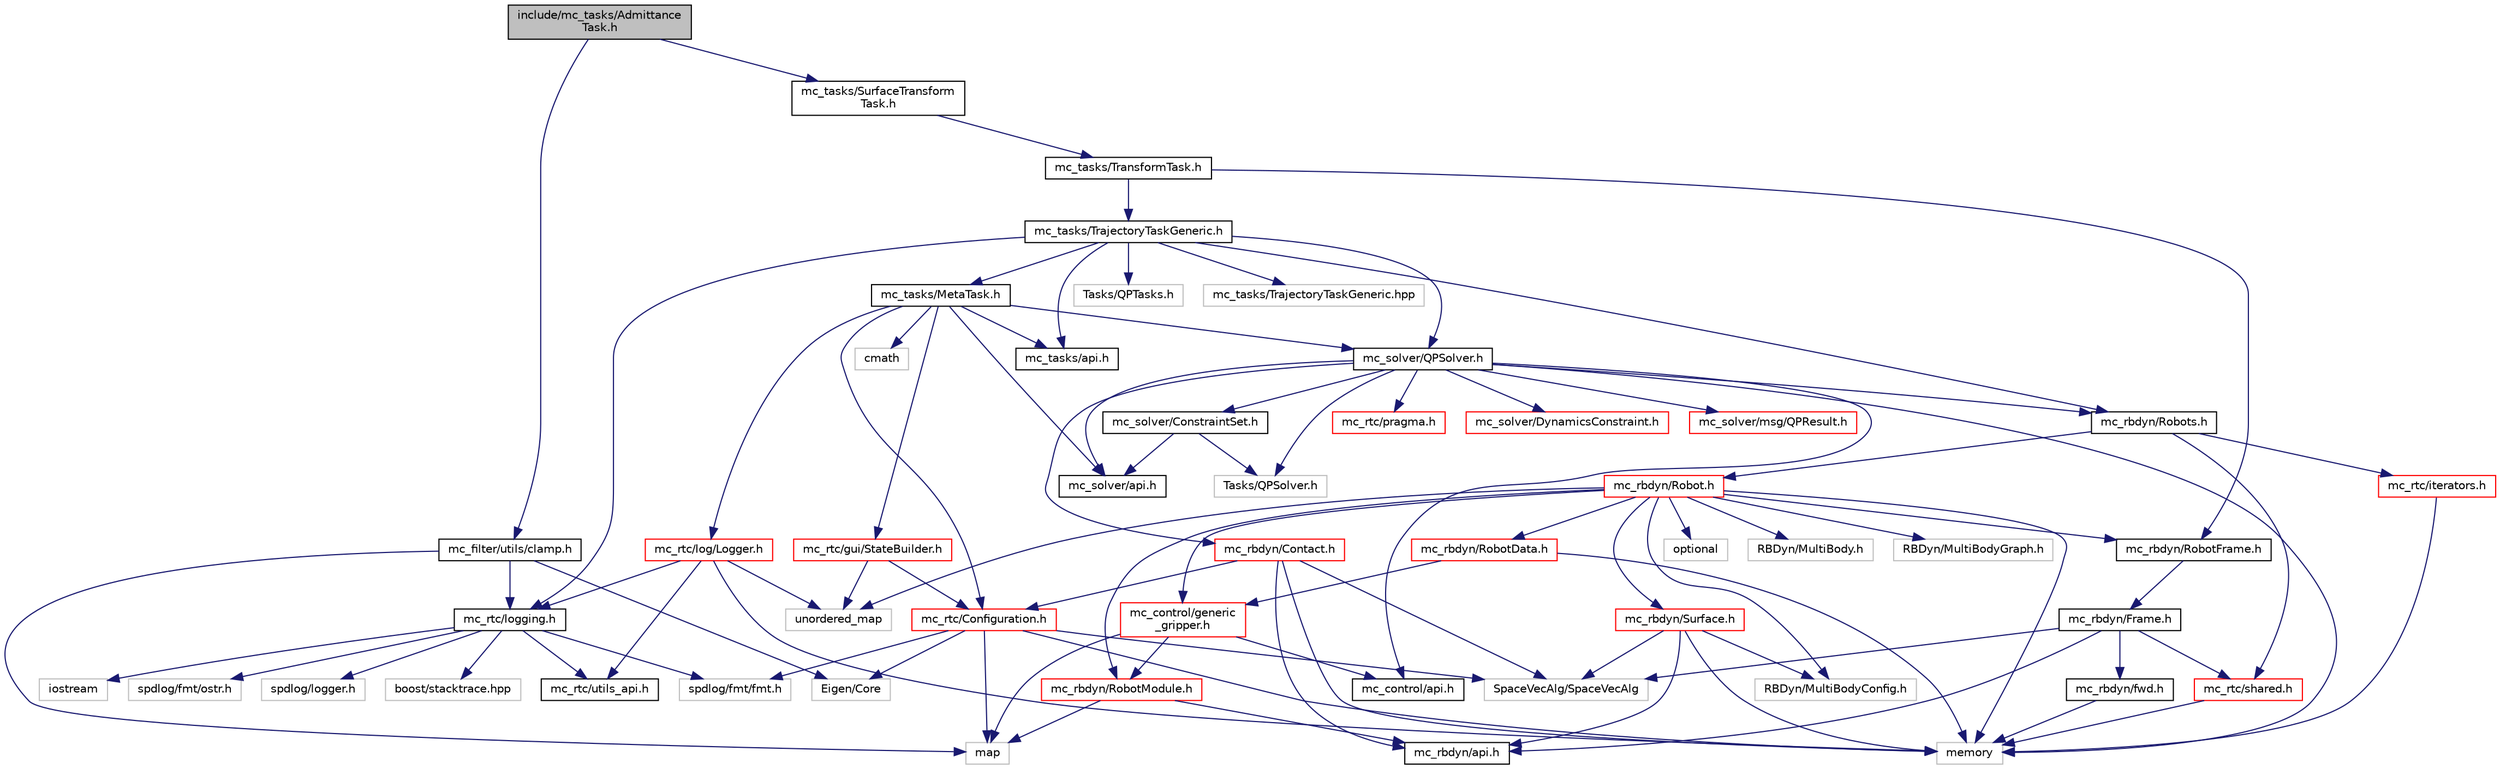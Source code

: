 digraph "include/mc_tasks/AdmittanceTask.h"
{
 // INTERACTIVE_SVG=YES
  edge [fontname="Helvetica",fontsize="10",labelfontname="Helvetica",labelfontsize="10"];
  node [fontname="Helvetica",fontsize="10",shape=record];
  Node0 [label="include/mc_tasks/Admittance\lTask.h",height=0.2,width=0.4,color="black", fillcolor="grey75", style="filled", fontcolor="black"];
  Node0 -> Node1 [color="midnightblue",fontsize="10",style="solid",fontname="Helvetica"];
  Node1 [label="mc_filter/utils/clamp.h",height=0.2,width=0.4,color="black", fillcolor="white", style="filled",URL="$clamp_8h.html"];
  Node1 -> Node2 [color="midnightblue",fontsize="10",style="solid",fontname="Helvetica"];
  Node2 [label="mc_rtc/logging.h",height=0.2,width=0.4,color="black", fillcolor="white", style="filled",URL="$logging_8h.html"];
  Node2 -> Node3 [color="midnightblue",fontsize="10",style="solid",fontname="Helvetica"];
  Node3 [label="mc_rtc/utils_api.h",height=0.2,width=0.4,color="black", fillcolor="white", style="filled",URL="$utils__api_8h.html"];
  Node2 -> Node4 [color="midnightblue",fontsize="10",style="solid",fontname="Helvetica"];
  Node4 [label="iostream",height=0.2,width=0.4,color="grey75", fillcolor="white", style="filled"];
  Node2 -> Node5 [color="midnightblue",fontsize="10",style="solid",fontname="Helvetica"];
  Node5 [label="spdlog/fmt/fmt.h",height=0.2,width=0.4,color="grey75", fillcolor="white", style="filled"];
  Node2 -> Node6 [color="midnightblue",fontsize="10",style="solid",fontname="Helvetica"];
  Node6 [label="spdlog/fmt/ostr.h",height=0.2,width=0.4,color="grey75", fillcolor="white", style="filled"];
  Node2 -> Node7 [color="midnightblue",fontsize="10",style="solid",fontname="Helvetica"];
  Node7 [label="spdlog/logger.h",height=0.2,width=0.4,color="grey75", fillcolor="white", style="filled"];
  Node2 -> Node8 [color="midnightblue",fontsize="10",style="solid",fontname="Helvetica"];
  Node8 [label="boost/stacktrace.hpp",height=0.2,width=0.4,color="grey75", fillcolor="white", style="filled"];
  Node1 -> Node9 [color="midnightblue",fontsize="10",style="solid",fontname="Helvetica"];
  Node9 [label="Eigen/Core",height=0.2,width=0.4,color="grey75", fillcolor="white", style="filled"];
  Node1 -> Node10 [color="midnightblue",fontsize="10",style="solid",fontname="Helvetica"];
  Node10 [label="map",height=0.2,width=0.4,color="grey75", fillcolor="white", style="filled"];
  Node0 -> Node11 [color="midnightblue",fontsize="10",style="solid",fontname="Helvetica"];
  Node11 [label="mc_tasks/SurfaceTransform\lTask.h",height=0.2,width=0.4,color="black", fillcolor="white", style="filled",URL="$SurfaceTransformTask_8h.html"];
  Node11 -> Node12 [color="midnightblue",fontsize="10",style="solid",fontname="Helvetica"];
  Node12 [label="mc_tasks/TransformTask.h",height=0.2,width=0.4,color="black", fillcolor="white", style="filled",URL="$TransformTask_8h.html"];
  Node12 -> Node13 [color="midnightblue",fontsize="10",style="solid",fontname="Helvetica"];
  Node13 [label="mc_tasks/TrajectoryTaskGeneric.h",height=0.2,width=0.4,color="black", fillcolor="white", style="filled",URL="$TrajectoryTaskGeneric_8h.html"];
  Node13 -> Node14 [color="midnightblue",fontsize="10",style="solid",fontname="Helvetica"];
  Node14 [label="mc_rbdyn/Robots.h",height=0.2,width=0.4,color="black", fillcolor="white", style="filled",URL="$Robots_8h.html"];
  Node14 -> Node15 [color="midnightblue",fontsize="10",style="solid",fontname="Helvetica"];
  Node15 [label="mc_rbdyn/Robot.h",height=0.2,width=0.4,color="red", fillcolor="white", style="filled",URL="$mc__rbdyn_2Robot_8h.html"];
  Node15 -> Node16 [color="midnightblue",fontsize="10",style="solid",fontname="Helvetica"];
  Node16 [label="mc_rbdyn/RobotData.h",height=0.2,width=0.4,color="red", fillcolor="white", style="filled",URL="$RobotData_8h.html"];
  Node16 -> Node17 [color="midnightblue",fontsize="10",style="solid",fontname="Helvetica"];
  Node17 [label="mc_control/generic\l_gripper.h",height=0.2,width=0.4,color="red", fillcolor="white", style="filled",URL="$generic__gripper_8h.html"];
  Node17 -> Node18 [color="midnightblue",fontsize="10",style="solid",fontname="Helvetica"];
  Node18 [label="mc_control/api.h",height=0.2,width=0.4,color="black", fillcolor="white", style="filled",URL="$include_2mc__control_2api_8h.html"];
  Node17 -> Node19 [color="midnightblue",fontsize="10",style="solid",fontname="Helvetica"];
  Node19 [label="mc_rbdyn/RobotModule.h",height=0.2,width=0.4,color="red", fillcolor="white", style="filled",URL="$RobotModule_8h.html"];
  Node19 -> Node22 [color="midnightblue",fontsize="10",style="solid",fontname="Helvetica"];
  Node22 [label="mc_rbdyn/api.h",height=0.2,width=0.4,color="black", fillcolor="white", style="filled",URL="$include_2mc__rbdyn_2api_8h.html"];
  Node19 -> Node10 [color="midnightblue",fontsize="10",style="solid",fontname="Helvetica"];
  Node17 -> Node10 [color="midnightblue",fontsize="10",style="solid",fontname="Helvetica"];
  Node16 -> Node24 [color="midnightblue",fontsize="10",style="solid",fontname="Helvetica"];
  Node24 [label="memory",height=0.2,width=0.4,color="grey75", fillcolor="white", style="filled"];
  Node15 -> Node54 [color="midnightblue",fontsize="10",style="solid",fontname="Helvetica"];
  Node54 [label="mc_rbdyn/RobotFrame.h",height=0.2,width=0.4,color="black", fillcolor="white", style="filled",URL="$RobotFrame_8h.html"];
  Node54 -> Node55 [color="midnightblue",fontsize="10",style="solid",fontname="Helvetica"];
  Node55 [label="mc_rbdyn/Frame.h",height=0.2,width=0.4,color="black", fillcolor="white", style="filled",URL="$Frame_8h.html"];
  Node55 -> Node22 [color="midnightblue",fontsize="10",style="solid",fontname="Helvetica"];
  Node55 -> Node56 [color="midnightblue",fontsize="10",style="solid",fontname="Helvetica"];
  Node56 [label="mc_rbdyn/fwd.h",height=0.2,width=0.4,color="black", fillcolor="white", style="filled",URL="$fwd_8h.html"];
  Node56 -> Node24 [color="midnightblue",fontsize="10",style="solid",fontname="Helvetica"];
  Node55 -> Node57 [color="midnightblue",fontsize="10",style="solid",fontname="Helvetica"];
  Node57 [label="mc_rtc/shared.h",height=0.2,width=0.4,color="red", fillcolor="white", style="filled",URL="$shared_8h.html"];
  Node57 -> Node24 [color="midnightblue",fontsize="10",style="solid",fontname="Helvetica"];
  Node55 -> Node23 [color="midnightblue",fontsize="10",style="solid",fontname="Helvetica"];
  Node23 [label="SpaceVecAlg/SpaceVecAlg",height=0.2,width=0.4,color="grey75", fillcolor="white", style="filled"];
  Node15 -> Node19 [color="midnightblue",fontsize="10",style="solid",fontname="Helvetica"];
  Node15 -> Node59 [color="midnightblue",fontsize="10",style="solid",fontname="Helvetica"];
  Node59 [label="mc_rbdyn/Surface.h",height=0.2,width=0.4,color="red", fillcolor="white", style="filled",URL="$Surface_8h.html"];
  Node59 -> Node22 [color="midnightblue",fontsize="10",style="solid",fontname="Helvetica"];
  Node59 -> Node60 [color="midnightblue",fontsize="10",style="solid",fontname="Helvetica"];
  Node60 [label="RBDyn/MultiBodyConfig.h",height=0.2,width=0.4,color="grey75", fillcolor="white", style="filled"];
  Node59 -> Node23 [color="midnightblue",fontsize="10",style="solid",fontname="Helvetica"];
  Node59 -> Node24 [color="midnightblue",fontsize="10",style="solid",fontname="Helvetica"];
  Node15 -> Node17 [color="midnightblue",fontsize="10",style="solid",fontname="Helvetica"];
  Node15 -> Node61 [color="midnightblue",fontsize="10",style="solid",fontname="Helvetica"];
  Node61 [label="RBDyn/MultiBody.h",height=0.2,width=0.4,color="grey75", fillcolor="white", style="filled"];
  Node15 -> Node60 [color="midnightblue",fontsize="10",style="solid",fontname="Helvetica"];
  Node15 -> Node62 [color="midnightblue",fontsize="10",style="solid",fontname="Helvetica"];
  Node62 [label="RBDyn/MultiBodyGraph.h",height=0.2,width=0.4,color="grey75", fillcolor="white", style="filled"];
  Node15 -> Node24 [color="midnightblue",fontsize="10",style="solid",fontname="Helvetica"];
  Node15 -> Node63 [color="midnightblue",fontsize="10",style="solid",fontname="Helvetica"];
  Node63 [label="optional",height=0.2,width=0.4,color="grey75", fillcolor="white", style="filled"];
  Node15 -> Node64 [color="midnightblue",fontsize="10",style="solid",fontname="Helvetica"];
  Node64 [label="unordered_map",height=0.2,width=0.4,color="grey75", fillcolor="white", style="filled"];
  Node14 -> Node66 [color="midnightblue",fontsize="10",style="solid",fontname="Helvetica"];
  Node66 [label="mc_rtc/iterators.h",height=0.2,width=0.4,color="red", fillcolor="white", style="filled",URL="$iterators_8h.html"];
  Node66 -> Node24 [color="midnightblue",fontsize="10",style="solid",fontname="Helvetica"];
  Node14 -> Node57 [color="midnightblue",fontsize="10",style="solid",fontname="Helvetica"];
  Node13 -> Node2 [color="midnightblue",fontsize="10",style="solid",fontname="Helvetica"];
  Node13 -> Node67 [color="midnightblue",fontsize="10",style="solid",fontname="Helvetica"];
  Node67 [label="mc_solver/QPSolver.h",height=0.2,width=0.4,color="black", fillcolor="white", style="filled",URL="$QPSolver_8h.html"];
  Node67 -> Node18 [color="midnightblue",fontsize="10",style="solid",fontname="Helvetica"];
  Node67 -> Node68 [color="midnightblue",fontsize="10",style="solid",fontname="Helvetica"];
  Node68 [label="mc_rbdyn/Contact.h",height=0.2,width=0.4,color="red", fillcolor="white", style="filled",URL="$mc__rbdyn_2Contact_8h.html"];
  Node68 -> Node22 [color="midnightblue",fontsize="10",style="solid",fontname="Helvetica"];
  Node68 -> Node32 [color="midnightblue",fontsize="10",style="solid",fontname="Helvetica"];
  Node32 [label="mc_rtc/Configuration.h",height=0.2,width=0.4,color="red", fillcolor="white", style="filled",URL="$mc__rtc_2Configuration_8h.html"];
  Node32 -> Node23 [color="midnightblue",fontsize="10",style="solid",fontname="Helvetica"];
  Node32 -> Node9 [color="midnightblue",fontsize="10",style="solid",fontname="Helvetica"];
  Node32 -> Node5 [color="midnightblue",fontsize="10",style="solid",fontname="Helvetica"];
  Node32 -> Node10 [color="midnightblue",fontsize="10",style="solid",fontname="Helvetica"];
  Node32 -> Node24 [color="midnightblue",fontsize="10",style="solid",fontname="Helvetica"];
  Node68 -> Node23 [color="midnightblue",fontsize="10",style="solid",fontname="Helvetica"];
  Node68 -> Node24 [color="midnightblue",fontsize="10",style="solid",fontname="Helvetica"];
  Node67 -> Node14 [color="midnightblue",fontsize="10",style="solid",fontname="Helvetica"];
  Node67 -> Node39 [color="midnightblue",fontsize="10",style="solid",fontname="Helvetica"];
  Node39 [label="mc_rtc/pragma.h",height=0.2,width=0.4,color="red", fillcolor="white", style="filled",URL="$pragma_8h.html"];
  Node67 -> Node70 [color="midnightblue",fontsize="10",style="solid",fontname="Helvetica"];
  Node70 [label="mc_solver/ConstraintSet.h",height=0.2,width=0.4,color="black", fillcolor="white", style="filled",URL="$ConstraintSet_8h.html"];
  Node70 -> Node71 [color="midnightblue",fontsize="10",style="solid",fontname="Helvetica"];
  Node71 [label="mc_solver/api.h",height=0.2,width=0.4,color="black", fillcolor="white", style="filled",URL="$include_2mc__solver_2api_8h.html"];
  Node70 -> Node72 [color="midnightblue",fontsize="10",style="solid",fontname="Helvetica"];
  Node72 [label="Tasks/QPSolver.h",height=0.2,width=0.4,color="grey75", fillcolor="white", style="filled"];
  Node67 -> Node73 [color="midnightblue",fontsize="10",style="solid",fontname="Helvetica"];
  Node73 [label="mc_solver/DynamicsConstraint.h",height=0.2,width=0.4,color="red", fillcolor="white", style="filled",URL="$DynamicsConstraint_8h.html"];
  Node67 -> Node71 [color="midnightblue",fontsize="10",style="solid",fontname="Helvetica"];
  Node67 -> Node77 [color="midnightblue",fontsize="10",style="solid",fontname="Helvetica"];
  Node77 [label="mc_solver/msg/QPResult.h",height=0.2,width=0.4,color="red", fillcolor="white", style="filled",URL="$QPResult_8h.html"];
  Node67 -> Node72 [color="midnightblue",fontsize="10",style="solid",fontname="Helvetica"];
  Node67 -> Node24 [color="midnightblue",fontsize="10",style="solid",fontname="Helvetica"];
  Node13 -> Node82 [color="midnightblue",fontsize="10",style="solid",fontname="Helvetica"];
  Node82 [label="mc_tasks/MetaTask.h",height=0.2,width=0.4,color="black", fillcolor="white", style="filled",URL="$MetaTask_8h.html"];
  Node82 -> Node32 [color="midnightblue",fontsize="10",style="solid",fontname="Helvetica"];
  Node82 -> Node83 [color="midnightblue",fontsize="10",style="solid",fontname="Helvetica"];
  Node83 [label="mc_rtc/gui/StateBuilder.h",height=0.2,width=0.4,color="red", fillcolor="white", style="filled",URL="$StateBuilder_8h.html"];
  Node83 -> Node32 [color="midnightblue",fontsize="10",style="solid",fontname="Helvetica"];
  Node83 -> Node64 [color="midnightblue",fontsize="10",style="solid",fontname="Helvetica"];
  Node82 -> Node96 [color="midnightblue",fontsize="10",style="solid",fontname="Helvetica"];
  Node96 [label="mc_rtc/log/Logger.h",height=0.2,width=0.4,color="red", fillcolor="white", style="filled",URL="$Logger_8h.html"];
  Node96 -> Node2 [color="midnightblue",fontsize="10",style="solid",fontname="Helvetica"];
  Node96 -> Node3 [color="midnightblue",fontsize="10",style="solid",fontname="Helvetica"];
  Node96 -> Node24 [color="midnightblue",fontsize="10",style="solid",fontname="Helvetica"];
  Node96 -> Node64 [color="midnightblue",fontsize="10",style="solid",fontname="Helvetica"];
  Node82 -> Node67 [color="midnightblue",fontsize="10",style="solid",fontname="Helvetica"];
  Node82 -> Node71 [color="midnightblue",fontsize="10",style="solid",fontname="Helvetica"];
  Node82 -> Node98 [color="midnightblue",fontsize="10",style="solid",fontname="Helvetica"];
  Node98 [label="mc_tasks/api.h",height=0.2,width=0.4,color="black", fillcolor="white", style="filled",URL="$include_2mc__tasks_2api_8h.html"];
  Node82 -> Node99 [color="midnightblue",fontsize="10",style="solid",fontname="Helvetica"];
  Node99 [label="cmath",height=0.2,width=0.4,color="grey75", fillcolor="white", style="filled"];
  Node13 -> Node98 [color="midnightblue",fontsize="10",style="solid",fontname="Helvetica"];
  Node13 -> Node100 [color="midnightblue",fontsize="10",style="solid",fontname="Helvetica"];
  Node100 [label="Tasks/QPTasks.h",height=0.2,width=0.4,color="grey75", fillcolor="white", style="filled"];
  Node13 -> Node101 [color="midnightblue",fontsize="10",style="solid",fontname="Helvetica"];
  Node101 [label="mc_tasks/TrajectoryTaskGeneric.hpp",height=0.2,width=0.4,color="grey75", fillcolor="white", style="filled"];
  Node12 -> Node54 [color="midnightblue",fontsize="10",style="solid",fontname="Helvetica"];
}
